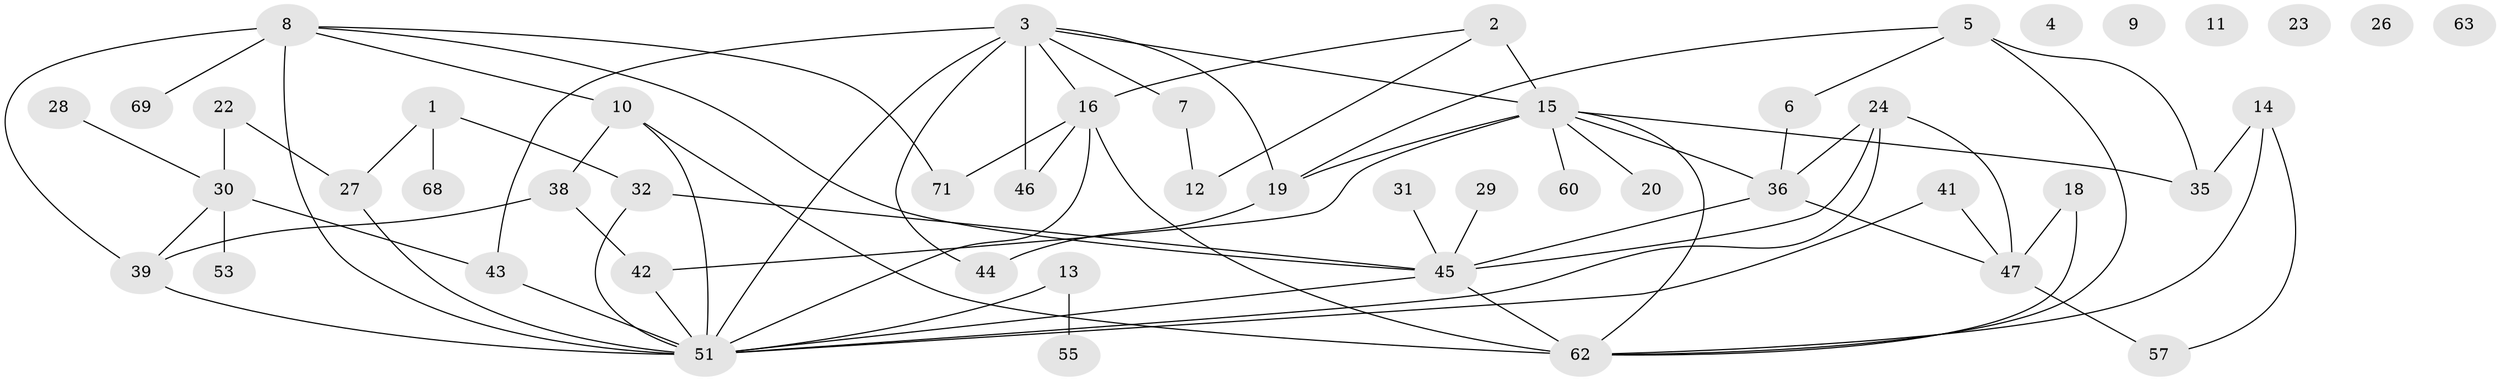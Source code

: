 // original degree distribution, {3: 0.273972602739726, 1: 0.1643835616438356, 4: 0.136986301369863, 0: 0.0821917808219178, 2: 0.2054794520547945, 7: 0.0273972602739726, 6: 0.0410958904109589, 5: 0.0547945205479452, 12: 0.0136986301369863}
// Generated by graph-tools (version 1.1) at 2025/41/03/06/25 10:41:24]
// undirected, 50 vertices, 75 edges
graph export_dot {
graph [start="1"]
  node [color=gray90,style=filled];
  1 [super="+33"];
  2 [super="+58"];
  3 [super="+66"];
  4;
  5 [super="+54"];
  6;
  7 [super="+59"];
  8 [super="+17"];
  9;
  10 [super="+70"];
  11;
  12 [super="+56"];
  13;
  14 [super="+73"];
  15 [super="+25"];
  16 [super="+21"];
  18;
  19 [super="+40"];
  20;
  22;
  23;
  24 [super="+34"];
  26;
  27 [super="+67"];
  28;
  29;
  30 [super="+50"];
  31;
  32;
  35 [super="+37"];
  36 [super="+61"];
  38;
  39;
  41;
  42 [super="+49"];
  43;
  44 [super="+48"];
  45 [super="+52"];
  46;
  47 [super="+72"];
  51 [super="+65"];
  53;
  55;
  57;
  60;
  62 [super="+64"];
  63;
  68;
  69;
  71;
  1 -- 32;
  1 -- 68;
  1 -- 27;
  2 -- 16;
  2 -- 12;
  2 -- 15 [weight=2];
  3 -- 15;
  3 -- 19;
  3 -- 43;
  3 -- 16;
  3 -- 51 [weight=2];
  3 -- 7;
  3 -- 46;
  3 -- 44;
  5 -- 6;
  5 -- 19;
  5 -- 35;
  5 -- 62;
  6 -- 36;
  7 -- 12;
  8 -- 71;
  8 -- 45;
  8 -- 51 [weight=2];
  8 -- 69;
  8 -- 39;
  8 -- 10;
  10 -- 38;
  10 -- 51;
  10 -- 62;
  13 -- 55;
  13 -- 51;
  14 -- 57;
  14 -- 35;
  14 -- 62;
  15 -- 19;
  15 -- 35;
  15 -- 42;
  15 -- 20;
  15 -- 36;
  15 -- 60;
  15 -- 62;
  16 -- 46;
  16 -- 71;
  16 -- 51;
  16 -- 62 [weight=2];
  18 -- 47;
  18 -- 62;
  19 -- 44;
  22 -- 27;
  22 -- 30;
  24 -- 47;
  24 -- 36;
  24 -- 51;
  24 -- 45;
  27 -- 51;
  28 -- 30;
  29 -- 45;
  30 -- 43;
  30 -- 53 [weight=2];
  30 -- 39;
  31 -- 45;
  32 -- 45;
  32 -- 51;
  36 -- 47;
  36 -- 45;
  38 -- 39;
  38 -- 42;
  39 -- 51;
  41 -- 51;
  41 -- 47;
  42 -- 51;
  43 -- 51;
  45 -- 62;
  45 -- 51;
  47 -- 57;
}
